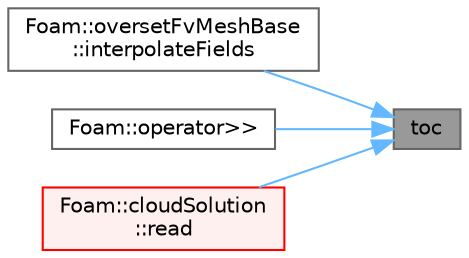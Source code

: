 digraph "toc"
{
 // LATEX_PDF_SIZE
  bgcolor="transparent";
  edge [fontname=Helvetica,fontsize=10,labelfontname=Helvetica,labelfontsize=10];
  node [fontname=Helvetica,fontsize=10,shape=box,height=0.2,width=0.4];
  rankdir="RL";
  Node1 [id="Node000001",label="toc",height=0.2,width=0.4,color="gray40", fillcolor="grey60", style="filled", fontcolor="black",tooltip=" "];
  Node1 -> Node2 [id="edge1_Node000001_Node000002",dir="back",color="steelblue1",style="solid",tooltip=" "];
  Node2 [id="Node000002",label="Foam::oversetFvMeshBase\l::interpolateFields",height=0.2,width=0.4,color="grey40", fillcolor="white", style="filled",URL="$classFoam_1_1oversetFvMeshBase.html#a208a52379e7835f2721a07aecb8d4b7d",tooltip=" "];
  Node1 -> Node3 [id="edge2_Node000001_Node000003",dir="back",color="steelblue1",style="solid",tooltip=" "];
  Node3 [id="Node000003",label="Foam::operator\>\>",height=0.2,width=0.4,color="grey40", fillcolor="white", style="filled",URL="$namespaceFoam.html#a52f05237ce9353f47f3af96e39c9ffe1",tooltip=" "];
  Node1 -> Node4 [id="edge3_Node000001_Node000004",dir="back",color="steelblue1",style="solid",tooltip=" "];
  Node4 [id="Node000004",label="Foam::cloudSolution\l::read",height=0.2,width=0.4,color="red", fillcolor="#FFF0F0", style="filled",URL="$classFoam_1_1cloudSolution.html#aaa936da334e29618ece019bd8a9aa06f",tooltip=" "];
}
